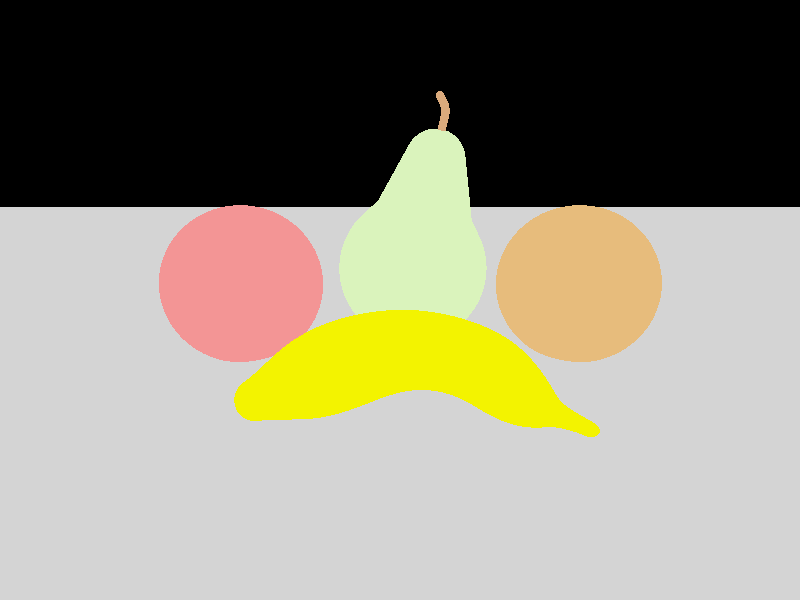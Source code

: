 #version 3.7;
global_settings {
	  assumed_gamma 1.0
}

#include "colors.inc"
#include "functions.inc"
#include "shapes.inc"
#include "shapes2.inc"
#include "stones.inc"
#include "textures.inc"
           
                                
// Random color generator with moving seed
#declare My_seed = seed(now * 100000);    
#macro RandomColor()    
    <rand(My_seed), rand(My_seed), rand(My_seed)>
#end

// Main camera 
camera {
    perspective angle 75   
    location  <0.0, 8.0, -13.0>  
    right     x*image_width/image_height
    look_at   <0.0, 1.0, 0.0>
}

// Main light
light_source {
	  <10, 10, -10> 
	  color White
}
   
//isosurface {
//		function { pow(1-pow(x*x + z*z, 0.5),2.0) + 0.5*y*y - 2}
//    contained_by { box { <-2.4, -2.1, -2.4>, <2.4, 2.1, 2.4> } }
////    contained_by { sphere { <0,2.5,0>, 2.5 } }
////    translate <0, 1, 0>
//    pigment { rgbf <0.9, 0.3, 0.3, 0.95> }
//    finish {
//    	  phong 0.9 
//    	  phong_size 40 
//    	  reflection 0.2 
//    }
//    interior { ior 1.5 }
//}
// r = a(1 - cos(phi))


// Red apple
// Maybe use difference with sphere and upside down cone
sphere {
    <-4, 2, -1>, 2
    material { M_Glass3 }
    pigment { rgbf <0.9, 0.3, 0.3, 0.95> }
    finish {
    	  phong 0.9 
    	  phong_size 40 
    	  reflection 0.2 
    }
    interior { ior 1.5 }
}

// Stem
#macro Stem()
sphere_sweep {
    cubic_spline
    5,
    <0, 0.1, 0>, 0.1
    <0, 0.1, 0>, 0.1
    <0, 0.6, 0>, 0.1
    <-0.2, 0.9, 0>, 0.1
    <-0.2, 0.9, 0>, 0.1
    pigment { rgbf <0.7, 0.4, 0.2, 0.95> }
    finish {
    	  phong 0.9 
    	  phong_size 40 
    	  reflection 0.2 
    }
    interior { ior 1.5 }
}
#end

// Pear
union {
		sphere_sweep {
		    linear_spline
		    5, 
		    <0, 2.00, 0>, 2.0
		    <0, 2.00, 0>, 2.0
		    <0, 3.0, 0>, 1.4
		    <0, 5, 0>, 0.75
		    <0, 5, 0>, 0.75
		    pigment { rgbf <0.7, 0.9, 0.5, 0.95> }
        finish {
            phong 0.9 
            phong_size 40 
        	  reflection 0.2 
		    }
		    interior { ior 1.5 }
		    translate<0, 0, 0>
		}
		object {
        Stem()
        translate<0, 5.6, 0>
		}
    rotate <0, 0, -10>
}

// Orange
sphere {
    <4.5, 2, -1>, 2
    material { M_Glass3 }
    pigment { rgbf <0.8, 0.5, 0.2, 0.95> }
    finish {
    	  phong 0.9
    	  phong_size 40
        reflection 0.2
    }
    interior{ ior 1.5 }
}

//Banana
sphere_sweep {
    b_spline
    12, 
    <-4, 1.0, -3.0>, 0.3
    <-3, 1.0, -2.0>, 0.3
    <-2, 1.0, -1.0>, 1.0
    <-1, 1.0, 0.0>, 1.0
    <0.0, 1.0, 0.5>, 1.0
    <1.0, 1.0, 0.5>, 1.0
    <2.0, 1.0, 0.0>, 1.0
    <2.5, 1.0, -1.0>, 0.8
    <3.0, 1.0, -1.2>, 0.4
    <3.5, 1.0, -1.5>, 0.3
    <3.8, 1.0, -1.7>, 0.3
    <4.0, 1.0, -2.0>, 0.3
    pigment { rgbf <0.9, 0.9, 0.0, 0.95> }
    finish {
        phong 0.9
        phong_size 40
        reflection 0.2
    }
    interior { ior 1.5 }
    translate<0, 0, -3>
    rotate <0, 0, -10>
}

// Table top
superellipsoid { 
    <0.05, 0.05>
    scale <20.0, 0.5, 10.0>
    pigment { color LightGrey }
    finish { 
        phong 0.5
        diffuse 0.1
        reflection 0.5
    }
    rotate <0, 0, 0>
}
 
